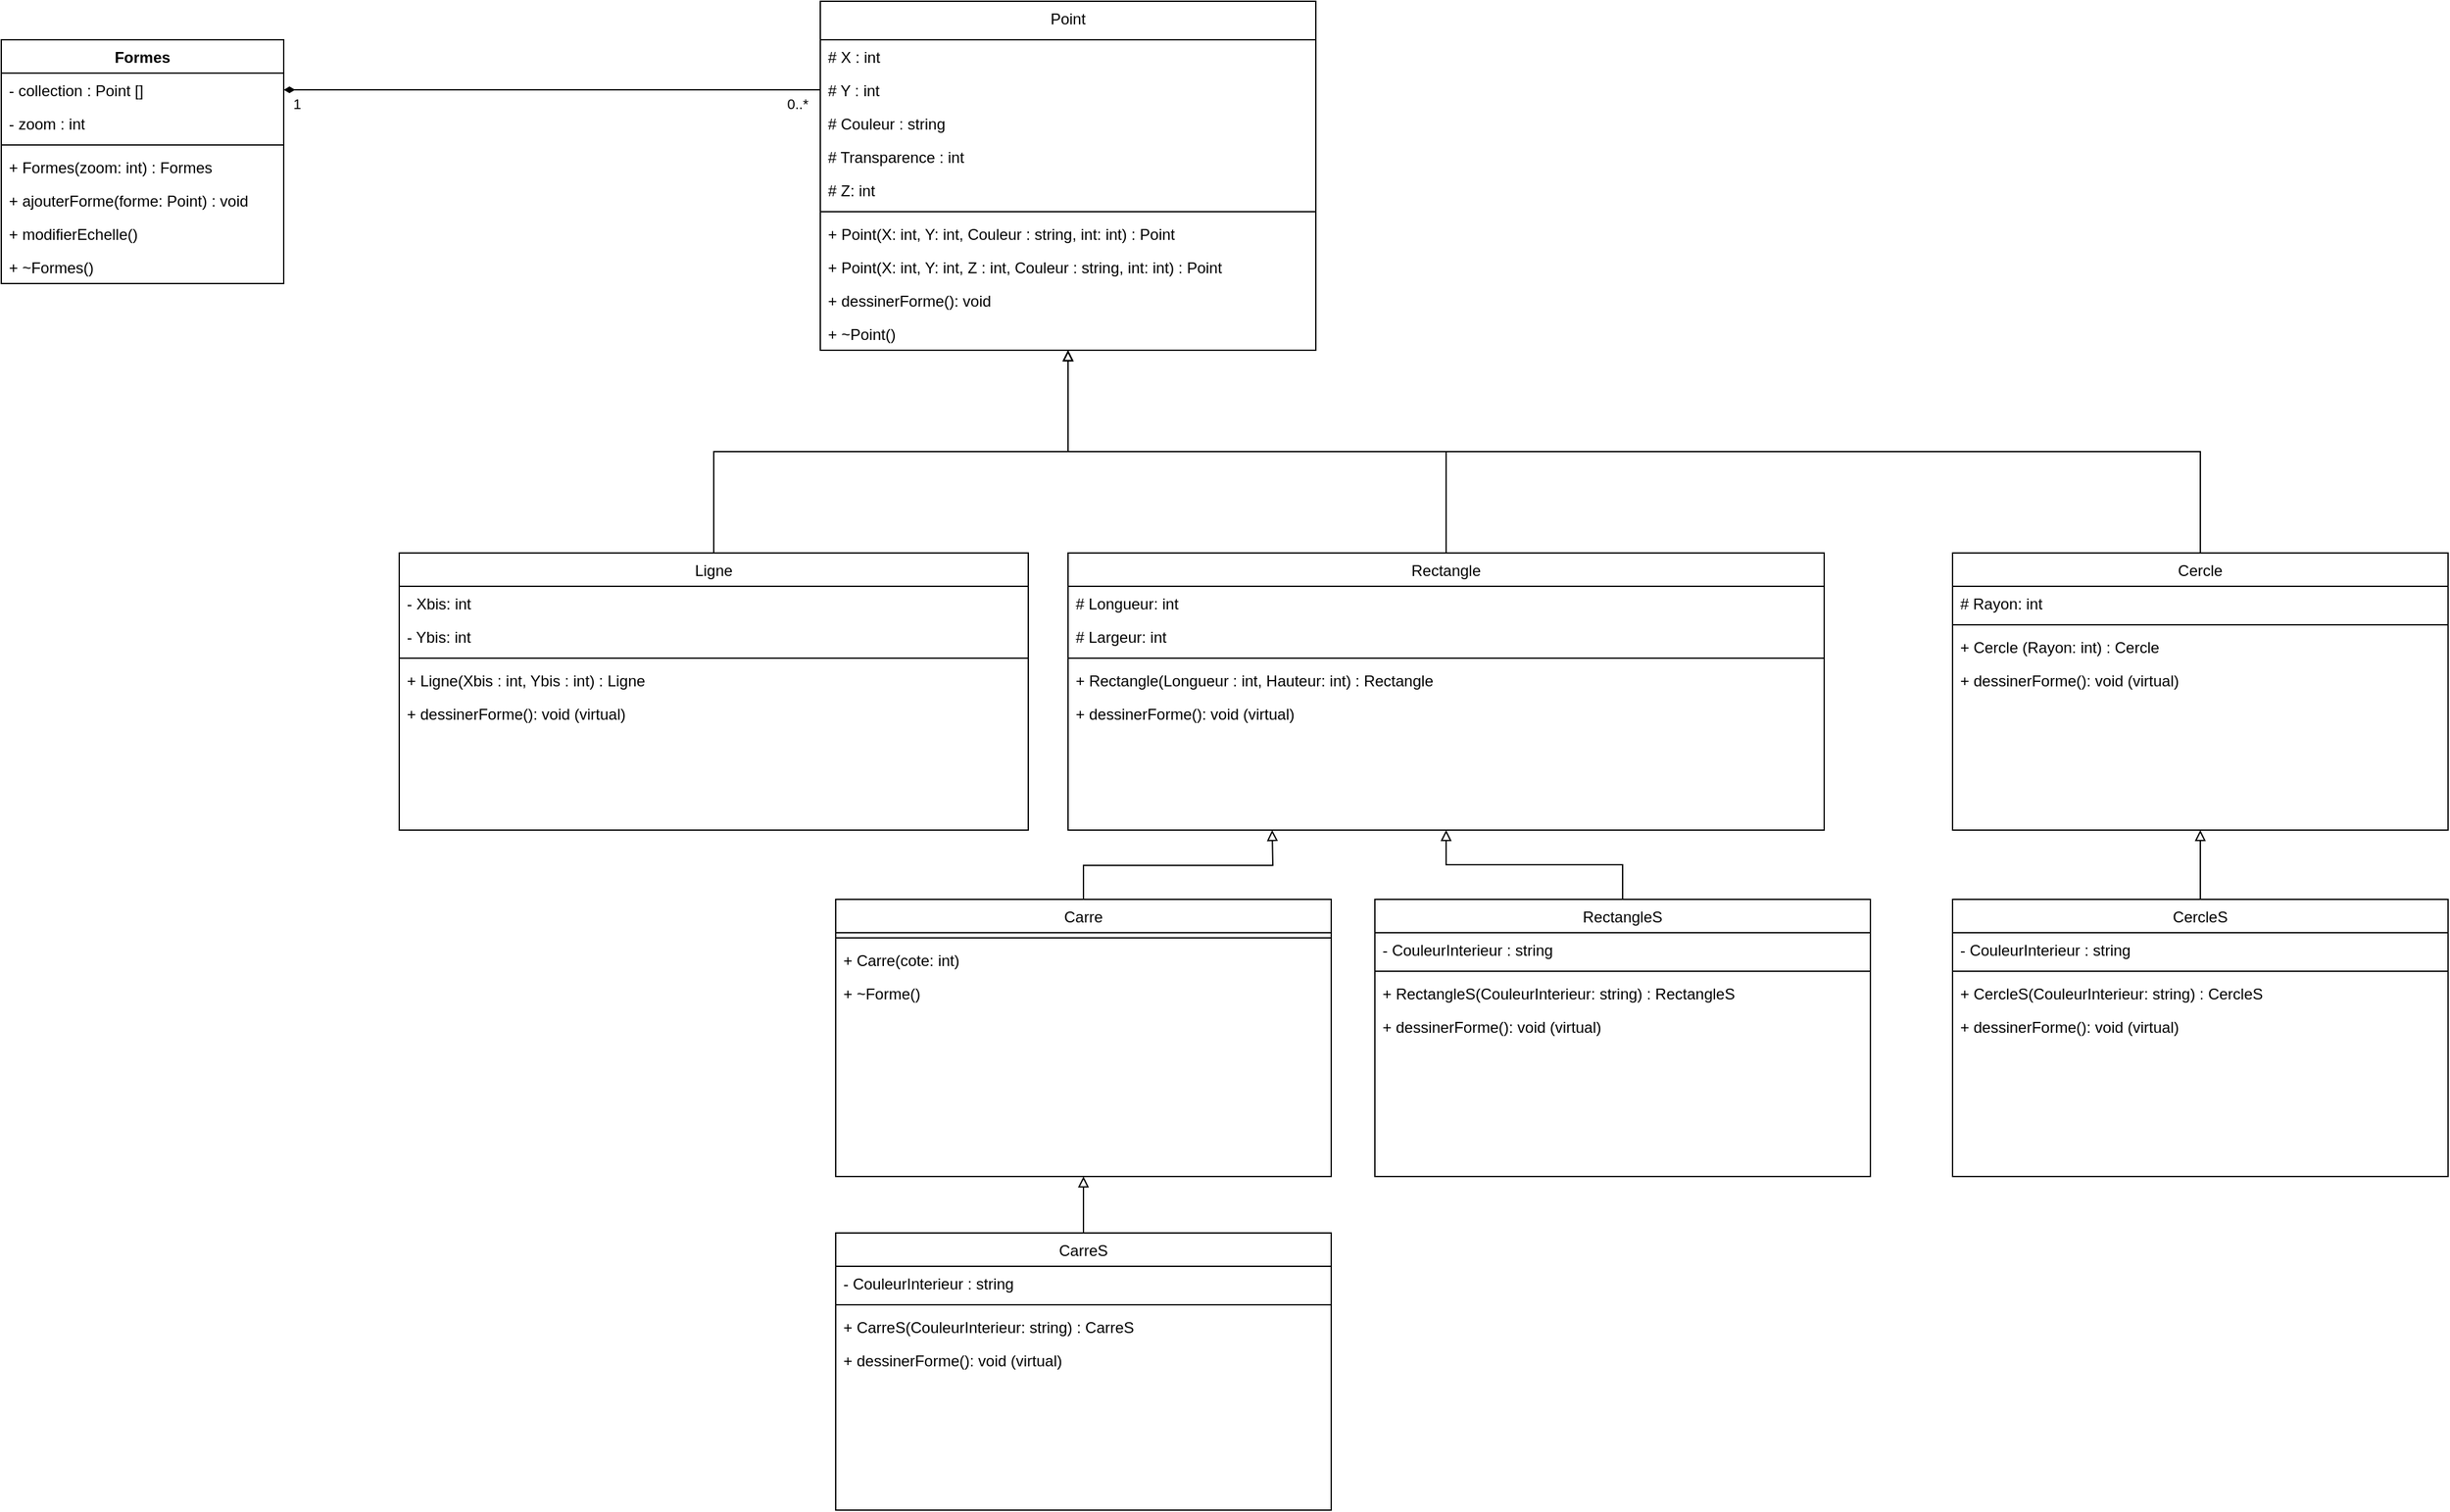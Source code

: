 <mxfile version="24.7.12">
  <diagram id="C5RBs43oDa-KdzZeNtuy" name="Page-1">
    <mxGraphModel dx="3021" dy="3540" grid="1" gridSize="10" guides="1" tooltips="1" connect="1" arrows="1" fold="1" page="1" pageScale="1" pageWidth="827" pageHeight="1169" math="0" shadow="0">
      <root>
        <mxCell id="WIyWlLk6GJQsqaUBKTNV-0" />
        <mxCell id="WIyWlLk6GJQsqaUBKTNV-1" parent="WIyWlLk6GJQsqaUBKTNV-0" />
        <mxCell id="zkfFHV4jXpPFQw0GAbJ--17" value="Point" style="swimlane;fontStyle=0;align=center;verticalAlign=top;childLayout=stackLayout;horizontal=1;startSize=30;horizontalStack=0;resizeParent=1;resizeLast=0;collapsible=1;marginBottom=0;rounded=0;shadow=0;strokeWidth=1;" parent="WIyWlLk6GJQsqaUBKTNV-1" vertex="1">
          <mxGeometry x="28" y="-1310" width="386" height="272" as="geometry">
            <mxRectangle x="550" y="140" width="160" height="26" as="alternateBounds" />
          </mxGeometry>
        </mxCell>
        <mxCell id="zkfFHV4jXpPFQw0GAbJ--18" value="# X : int" style="text;align=left;verticalAlign=top;spacingLeft=4;spacingRight=4;overflow=hidden;rotatable=0;points=[[0,0.5],[1,0.5]];portConstraint=eastwest;" parent="zkfFHV4jXpPFQw0GAbJ--17" vertex="1">
          <mxGeometry y="30" width="386" height="26" as="geometry" />
        </mxCell>
        <mxCell id="zkfFHV4jXpPFQw0GAbJ--19" value="# Y : int" style="text;align=left;verticalAlign=top;spacingLeft=4;spacingRight=4;overflow=hidden;rotatable=0;points=[[0,0.5],[1,0.5]];portConstraint=eastwest;rounded=0;shadow=0;html=0;" parent="zkfFHV4jXpPFQw0GAbJ--17" vertex="1">
          <mxGeometry y="56" width="386" height="26" as="geometry" />
        </mxCell>
        <mxCell id="zkfFHV4jXpPFQw0GAbJ--20" value="# Couleur : string" style="text;align=left;verticalAlign=top;spacingLeft=4;spacingRight=4;overflow=hidden;rotatable=0;points=[[0,0.5],[1,0.5]];portConstraint=eastwest;rounded=0;shadow=0;html=0;" parent="zkfFHV4jXpPFQw0GAbJ--17" vertex="1">
          <mxGeometry y="82" width="386" height="26" as="geometry" />
        </mxCell>
        <mxCell id="zkfFHV4jXpPFQw0GAbJ--21" value="# Transparence : int" style="text;align=left;verticalAlign=top;spacingLeft=4;spacingRight=4;overflow=hidden;rotatable=0;points=[[0,0.5],[1,0.5]];portConstraint=eastwest;rounded=0;shadow=0;html=0;" parent="zkfFHV4jXpPFQw0GAbJ--17" vertex="1">
          <mxGeometry y="108" width="386" height="26" as="geometry" />
        </mxCell>
        <mxCell id="fzu_0rbHsVR7w9InkTTL-70" value="# Z: int" style="text;align=left;verticalAlign=top;spacingLeft=4;spacingRight=4;overflow=hidden;rotatable=0;points=[[0,0.5],[1,0.5]];portConstraint=eastwest;rounded=0;shadow=0;html=0;" parent="zkfFHV4jXpPFQw0GAbJ--17" vertex="1">
          <mxGeometry y="134" width="386" height="26" as="geometry" />
        </mxCell>
        <mxCell id="zkfFHV4jXpPFQw0GAbJ--23" value="" style="line;html=1;strokeWidth=1;align=left;verticalAlign=middle;spacingTop=-1;spacingLeft=3;spacingRight=3;rotatable=0;labelPosition=right;points=[];portConstraint=eastwest;" parent="zkfFHV4jXpPFQw0GAbJ--17" vertex="1">
          <mxGeometry y="160" width="386" height="8" as="geometry" />
        </mxCell>
        <mxCell id="zkfFHV4jXpPFQw0GAbJ--24" value="+ Point(X: int, Y: int, Couleur : string, int: int) : Point" style="text;align=left;verticalAlign=top;spacingLeft=4;spacingRight=4;overflow=hidden;rotatable=0;points=[[0,0.5],[1,0.5]];portConstraint=eastwest;" parent="zkfFHV4jXpPFQw0GAbJ--17" vertex="1">
          <mxGeometry y="168" width="386" height="26" as="geometry" />
        </mxCell>
        <mxCell id="fzu_0rbHsVR7w9InkTTL-71" value="+ Point(X: int, Y: int, Z : int, Couleur : string, int: int) : Point" style="text;align=left;verticalAlign=top;spacingLeft=4;spacingRight=4;overflow=hidden;rotatable=0;points=[[0,0.5],[1,0.5]];portConstraint=eastwest;" parent="zkfFHV4jXpPFQw0GAbJ--17" vertex="1">
          <mxGeometry y="194" width="386" height="26" as="geometry" />
        </mxCell>
        <mxCell id="1MLzDRWKxAswZFtCU_EX-2" value="+ dessinerForme(): void" style="text;align=left;verticalAlign=top;spacingLeft=4;spacingRight=4;overflow=hidden;rotatable=0;points=[[0,0.5],[1,0.5]];portConstraint=eastwest;" vertex="1" parent="zkfFHV4jXpPFQw0GAbJ--17">
          <mxGeometry y="220" width="386" height="26" as="geometry" />
        </mxCell>
        <mxCell id="zkfFHV4jXpPFQw0GAbJ--25" value="+ ~Point()" style="text;align=left;verticalAlign=top;spacingLeft=4;spacingRight=4;overflow=hidden;rotatable=0;points=[[0,0.5],[1,0.5]];portConstraint=eastwest;" parent="zkfFHV4jXpPFQw0GAbJ--17" vertex="1">
          <mxGeometry y="246" width="386" height="26" as="geometry" />
        </mxCell>
        <mxCell id="fzu_0rbHsVR7w9InkTTL-94" style="edgeStyle=orthogonalEdgeStyle;rounded=0;orthogonalLoop=1;jettySize=auto;html=1;exitX=0.5;exitY=0;exitDx=0;exitDy=0;entryX=0.5;entryY=1;entryDx=0;entryDy=0;endArrow=block;endFill=0;" parent="WIyWlLk6GJQsqaUBKTNV-1" source="fzu_0rbHsVR7w9InkTTL-8" target="zkfFHV4jXpPFQw0GAbJ--17" edge="1">
          <mxGeometry relative="1" as="geometry" />
        </mxCell>
        <mxCell id="fzu_0rbHsVR7w9InkTTL-8" value="Ligne" style="swimlane;fontStyle=0;align=center;verticalAlign=top;childLayout=stackLayout;horizontal=1;startSize=26;horizontalStack=0;resizeParent=1;resizeLast=0;collapsible=1;marginBottom=0;rounded=0;shadow=0;strokeWidth=1;" parent="WIyWlLk6GJQsqaUBKTNV-1" vertex="1">
          <mxGeometry x="-300" y="-880" width="490" height="216" as="geometry">
            <mxRectangle x="550" y="140" width="160" height="26" as="alternateBounds" />
          </mxGeometry>
        </mxCell>
        <mxCell id="fzu_0rbHsVR7w9InkTTL-75" value="- Xbis: int" style="text;align=left;verticalAlign=top;spacingLeft=4;spacingRight=4;overflow=hidden;rotatable=0;points=[[0,0.5],[1,0.5]];portConstraint=eastwest;rounded=0;shadow=0;html=0;" parent="fzu_0rbHsVR7w9InkTTL-8" vertex="1">
          <mxGeometry y="26" width="490" height="26" as="geometry" />
        </mxCell>
        <mxCell id="fzu_0rbHsVR7w9InkTTL-76" value="- Ybis: int" style="text;align=left;verticalAlign=top;spacingLeft=4;spacingRight=4;overflow=hidden;rotatable=0;points=[[0,0.5],[1,0.5]];portConstraint=eastwest;rounded=0;shadow=0;html=0;" parent="fzu_0rbHsVR7w9InkTTL-8" vertex="1">
          <mxGeometry y="52" width="490" height="26" as="geometry" />
        </mxCell>
        <mxCell id="fzu_0rbHsVR7w9InkTTL-13" value="" style="line;html=1;strokeWidth=1;align=left;verticalAlign=middle;spacingTop=-1;spacingLeft=3;spacingRight=3;rotatable=0;labelPosition=right;points=[];portConstraint=eastwest;" parent="fzu_0rbHsVR7w9InkTTL-8" vertex="1">
          <mxGeometry y="78" width="490" height="8" as="geometry" />
        </mxCell>
        <mxCell id="fzu_0rbHsVR7w9InkTTL-73" value="+ Ligne(Xbis : int, Ybis : int) : Ligne" style="text;align=left;verticalAlign=top;spacingLeft=4;spacingRight=4;overflow=hidden;rotatable=0;points=[[0,0.5],[1,0.5]];portConstraint=eastwest;" parent="fzu_0rbHsVR7w9InkTTL-8" vertex="1">
          <mxGeometry y="86" width="490" height="26" as="geometry" />
        </mxCell>
        <mxCell id="1MLzDRWKxAswZFtCU_EX-3" value="+ dessinerForme(): void (virtual)" style="text;align=left;verticalAlign=top;spacingLeft=4;spacingRight=4;overflow=hidden;rotatable=0;points=[[0,0.5],[1,0.5]];portConstraint=eastwest;" vertex="1" parent="fzu_0rbHsVR7w9InkTTL-8">
          <mxGeometry y="112" width="490" height="26" as="geometry" />
        </mxCell>
        <mxCell id="fzu_0rbHsVR7w9InkTTL-95" style="edgeStyle=orthogonalEdgeStyle;rounded=0;orthogonalLoop=1;jettySize=auto;html=1;exitX=0.5;exitY=0;exitDx=0;exitDy=0;entryX=0.5;entryY=1;entryDx=0;entryDy=0;endArrow=block;endFill=0;" parent="WIyWlLk6GJQsqaUBKTNV-1" source="fzu_0rbHsVR7w9InkTTL-16" target="zkfFHV4jXpPFQw0GAbJ--17" edge="1">
          <mxGeometry relative="1" as="geometry" />
        </mxCell>
        <mxCell id="fzu_0rbHsVR7w9InkTTL-16" value="Rectangle" style="swimlane;fontStyle=0;align=center;verticalAlign=top;childLayout=stackLayout;horizontal=1;startSize=26;horizontalStack=0;resizeParent=1;resizeLast=0;collapsible=1;marginBottom=0;rounded=0;shadow=0;strokeWidth=1;" parent="WIyWlLk6GJQsqaUBKTNV-1" vertex="1">
          <mxGeometry x="221" y="-880" width="589" height="216" as="geometry">
            <mxRectangle x="550" y="140" width="160" height="26" as="alternateBounds" />
          </mxGeometry>
        </mxCell>
        <mxCell id="fzu_0rbHsVR7w9InkTTL-77" value="# Longueur: int" style="text;align=left;verticalAlign=top;spacingLeft=4;spacingRight=4;overflow=hidden;rotatable=0;points=[[0,0.5],[1,0.5]];portConstraint=eastwest;rounded=0;shadow=0;html=0;" parent="fzu_0rbHsVR7w9InkTTL-16" vertex="1">
          <mxGeometry y="26" width="589" height="26" as="geometry" />
        </mxCell>
        <mxCell id="fzu_0rbHsVR7w9InkTTL-78" value="# Largeur: int" style="text;align=left;verticalAlign=top;spacingLeft=4;spacingRight=4;overflow=hidden;rotatable=0;points=[[0,0.5],[1,0.5]];portConstraint=eastwest;rounded=0;shadow=0;html=0;" parent="fzu_0rbHsVR7w9InkTTL-16" vertex="1">
          <mxGeometry y="52" width="589" height="26" as="geometry" />
        </mxCell>
        <mxCell id="fzu_0rbHsVR7w9InkTTL-21" value="" style="line;html=1;strokeWidth=1;align=left;verticalAlign=middle;spacingTop=-1;spacingLeft=3;spacingRight=3;rotatable=0;labelPosition=right;points=[];portConstraint=eastwest;" parent="fzu_0rbHsVR7w9InkTTL-16" vertex="1">
          <mxGeometry y="78" width="589" height="8" as="geometry" />
        </mxCell>
        <mxCell id="fzu_0rbHsVR7w9InkTTL-74" value="+ Rectangle(Longueur : int, Hauteur: int) : Rectangle" style="text;align=left;verticalAlign=top;spacingLeft=4;spacingRight=4;overflow=hidden;rotatable=0;points=[[0,0.5],[1,0.5]];portConstraint=eastwest;" parent="fzu_0rbHsVR7w9InkTTL-16" vertex="1">
          <mxGeometry y="86" width="589" height="26" as="geometry" />
        </mxCell>
        <mxCell id="1MLzDRWKxAswZFtCU_EX-4" value="+ dessinerForme(): void (virtual)" style="text;align=left;verticalAlign=top;spacingLeft=4;spacingRight=4;overflow=hidden;rotatable=0;points=[[0,0.5],[1,0.5]];portConstraint=eastwest;" vertex="1" parent="fzu_0rbHsVR7w9InkTTL-16">
          <mxGeometry y="112" width="589" height="26" as="geometry" />
        </mxCell>
        <mxCell id="fzu_0rbHsVR7w9InkTTL-68" style="edgeStyle=orthogonalEdgeStyle;rounded=0;orthogonalLoop=1;jettySize=auto;html=1;exitX=0.5;exitY=0;exitDx=0;exitDy=0;entryX=0.5;entryY=1;entryDx=0;entryDy=0;endArrow=block;endFill=0;" parent="WIyWlLk6GJQsqaUBKTNV-1" source="fzu_0rbHsVR7w9InkTTL-32" target="zkfFHV4jXpPFQw0GAbJ--17" edge="1">
          <mxGeometry relative="1" as="geometry" />
        </mxCell>
        <mxCell id="fzu_0rbHsVR7w9InkTTL-32" value="Cercle" style="swimlane;fontStyle=0;align=center;verticalAlign=top;childLayout=stackLayout;horizontal=1;startSize=26;horizontalStack=0;resizeParent=1;resizeLast=0;collapsible=1;marginBottom=0;rounded=0;shadow=0;strokeWidth=1;" parent="WIyWlLk6GJQsqaUBKTNV-1" vertex="1">
          <mxGeometry x="910" y="-880" width="386" height="216" as="geometry">
            <mxRectangle x="550" y="140" width="160" height="26" as="alternateBounds" />
          </mxGeometry>
        </mxCell>
        <mxCell id="fzu_0rbHsVR7w9InkTTL-79" value="# Rayon: int" style="text;align=left;verticalAlign=top;spacingLeft=4;spacingRight=4;overflow=hidden;rotatable=0;points=[[0,0.5],[1,0.5]];portConstraint=eastwest;rounded=0;shadow=0;html=0;" parent="fzu_0rbHsVR7w9InkTTL-32" vertex="1">
          <mxGeometry y="26" width="386" height="26" as="geometry" />
        </mxCell>
        <mxCell id="fzu_0rbHsVR7w9InkTTL-37" value="" style="line;html=1;strokeWidth=1;align=left;verticalAlign=middle;spacingTop=-1;spacingLeft=3;spacingRight=3;rotatable=0;labelPosition=right;points=[];portConstraint=eastwest;" parent="fzu_0rbHsVR7w9InkTTL-32" vertex="1">
          <mxGeometry y="52" width="386" height="8" as="geometry" />
        </mxCell>
        <mxCell id="fzu_0rbHsVR7w9InkTTL-38" value="+ Cercle (Rayon: int) : Cercle" style="text;align=left;verticalAlign=top;spacingLeft=4;spacingRight=4;overflow=hidden;rotatable=0;points=[[0,0.5],[1,0.5]];portConstraint=eastwest;" parent="fzu_0rbHsVR7w9InkTTL-32" vertex="1">
          <mxGeometry y="60" width="386" height="26" as="geometry" />
        </mxCell>
        <mxCell id="1MLzDRWKxAswZFtCU_EX-5" value="+ dessinerForme(): void (virtual)" style="text;align=left;verticalAlign=top;spacingLeft=4;spacingRight=4;overflow=hidden;rotatable=0;points=[[0,0.5],[1,0.5]];portConstraint=eastwest;" vertex="1" parent="fzu_0rbHsVR7w9InkTTL-32">
          <mxGeometry y="86" width="386" height="26" as="geometry" />
        </mxCell>
        <mxCell id="fzu_0rbHsVR7w9InkTTL-82" style="edgeStyle=orthogonalEdgeStyle;rounded=0;orthogonalLoop=1;jettySize=auto;html=1;exitX=0.5;exitY=0;exitDx=0;exitDy=0;entryX=0.5;entryY=1;entryDx=0;entryDy=0;endArrow=block;endFill=0;" parent="WIyWlLk6GJQsqaUBKTNV-1" source="fzu_0rbHsVR7w9InkTTL-40" target="fzu_0rbHsVR7w9InkTTL-32" edge="1">
          <mxGeometry relative="1" as="geometry" />
        </mxCell>
        <mxCell id="fzu_0rbHsVR7w9InkTTL-40" value="CercleS" style="swimlane;fontStyle=0;align=center;verticalAlign=top;childLayout=stackLayout;horizontal=1;startSize=26;horizontalStack=0;resizeParent=1;resizeLast=0;collapsible=1;marginBottom=0;rounded=0;shadow=0;strokeWidth=1;" parent="WIyWlLk6GJQsqaUBKTNV-1" vertex="1">
          <mxGeometry x="910" y="-610" width="386" height="216" as="geometry">
            <mxRectangle x="550" y="140" width="160" height="26" as="alternateBounds" />
          </mxGeometry>
        </mxCell>
        <mxCell id="fzu_0rbHsVR7w9InkTTL-41" value="- CouleurInterieur : string" style="text;align=left;verticalAlign=top;spacingLeft=4;spacingRight=4;overflow=hidden;rotatable=0;points=[[0,0.5],[1,0.5]];portConstraint=eastwest;" parent="fzu_0rbHsVR7w9InkTTL-40" vertex="1">
          <mxGeometry y="26" width="386" height="26" as="geometry" />
        </mxCell>
        <mxCell id="fzu_0rbHsVR7w9InkTTL-45" value="" style="line;html=1;strokeWidth=1;align=left;verticalAlign=middle;spacingTop=-1;spacingLeft=3;spacingRight=3;rotatable=0;labelPosition=right;points=[];portConstraint=eastwest;" parent="fzu_0rbHsVR7w9InkTTL-40" vertex="1">
          <mxGeometry y="52" width="386" height="8" as="geometry" />
        </mxCell>
        <mxCell id="fzu_0rbHsVR7w9InkTTL-46" value="+ CercleS(CouleurInterieur: string) : CercleS" style="text;align=left;verticalAlign=top;spacingLeft=4;spacingRight=4;overflow=hidden;rotatable=0;points=[[0,0.5],[1,0.5]];portConstraint=eastwest;" parent="fzu_0rbHsVR7w9InkTTL-40" vertex="1">
          <mxGeometry y="60" width="386" height="26" as="geometry" />
        </mxCell>
        <mxCell id="1MLzDRWKxAswZFtCU_EX-7" value="+ dessinerForme(): void (virtual)" style="text;align=left;verticalAlign=top;spacingLeft=4;spacingRight=4;overflow=hidden;rotatable=0;points=[[0,0.5],[1,0.5]];portConstraint=eastwest;" vertex="1" parent="fzu_0rbHsVR7w9InkTTL-40">
          <mxGeometry y="86" width="386" height="26" as="geometry" />
        </mxCell>
        <mxCell id="fzu_0rbHsVR7w9InkTTL-81" style="edgeStyle=orthogonalEdgeStyle;rounded=0;orthogonalLoop=1;jettySize=auto;html=1;exitX=0.5;exitY=0;exitDx=0;exitDy=0;entryX=0.5;entryY=1;entryDx=0;entryDy=0;endArrow=block;endFill=0;" parent="WIyWlLk6GJQsqaUBKTNV-1" source="fzu_0rbHsVR7w9InkTTL-48" target="fzu_0rbHsVR7w9InkTTL-16" edge="1">
          <mxGeometry relative="1" as="geometry" />
        </mxCell>
        <mxCell id="fzu_0rbHsVR7w9InkTTL-48" value="RectangleS" style="swimlane;fontStyle=0;align=center;verticalAlign=top;childLayout=stackLayout;horizontal=1;startSize=26;horizontalStack=0;resizeParent=1;resizeLast=0;collapsible=1;marginBottom=0;rounded=0;shadow=0;strokeWidth=1;" parent="WIyWlLk6GJQsqaUBKTNV-1" vertex="1">
          <mxGeometry x="460" y="-610" width="386" height="216" as="geometry">
            <mxRectangle x="550" y="140" width="160" height="26" as="alternateBounds" />
          </mxGeometry>
        </mxCell>
        <mxCell id="fzu_0rbHsVR7w9InkTTL-52" value="- CouleurInterieur : string" style="text;align=left;verticalAlign=top;spacingLeft=4;spacingRight=4;overflow=hidden;rotatable=0;points=[[0,0.5],[1,0.5]];portConstraint=eastwest;rounded=0;shadow=0;html=0;" parent="fzu_0rbHsVR7w9InkTTL-48" vertex="1">
          <mxGeometry y="26" width="386" height="26" as="geometry" />
        </mxCell>
        <mxCell id="fzu_0rbHsVR7w9InkTTL-53" value="" style="line;html=1;strokeWidth=1;align=left;verticalAlign=middle;spacingTop=-1;spacingLeft=3;spacingRight=3;rotatable=0;labelPosition=right;points=[];portConstraint=eastwest;" parent="fzu_0rbHsVR7w9InkTTL-48" vertex="1">
          <mxGeometry y="52" width="386" height="8" as="geometry" />
        </mxCell>
        <mxCell id="fzu_0rbHsVR7w9InkTTL-54" value="+ RectangleS(CouleurInterieur: string) : RectangleS" style="text;align=left;verticalAlign=top;spacingLeft=4;spacingRight=4;overflow=hidden;rotatable=0;points=[[0,0.5],[1,0.5]];portConstraint=eastwest;" parent="fzu_0rbHsVR7w9InkTTL-48" vertex="1">
          <mxGeometry y="60" width="386" height="26" as="geometry" />
        </mxCell>
        <mxCell id="1MLzDRWKxAswZFtCU_EX-6" value="+ dessinerForme(): void (virtual)" style="text;align=left;verticalAlign=top;spacingLeft=4;spacingRight=4;overflow=hidden;rotatable=0;points=[[0,0.5],[1,0.5]];portConstraint=eastwest;" vertex="1" parent="fzu_0rbHsVR7w9InkTTL-48">
          <mxGeometry y="86" width="386" height="26" as="geometry" />
        </mxCell>
        <mxCell id="fzu_0rbHsVR7w9InkTTL-85" value="Formes" style="swimlane;fontStyle=1;align=center;verticalAlign=top;childLayout=stackLayout;horizontal=1;startSize=26;horizontalStack=0;resizeParent=1;resizeParentMax=0;resizeLast=0;collapsible=1;marginBottom=0;whiteSpace=wrap;html=1;" parent="WIyWlLk6GJQsqaUBKTNV-1" vertex="1">
          <mxGeometry x="-610" y="-1280" width="220" height="190" as="geometry" />
        </mxCell>
        <mxCell id="fzu_0rbHsVR7w9InkTTL-86" value="- collection : Point []" style="text;strokeColor=none;fillColor=none;align=left;verticalAlign=top;spacingLeft=4;spacingRight=4;overflow=hidden;rotatable=0;points=[[0,0.5],[1,0.5]];portConstraint=eastwest;whiteSpace=wrap;html=1;" parent="fzu_0rbHsVR7w9InkTTL-85" vertex="1">
          <mxGeometry y="26" width="220" height="26" as="geometry" />
        </mxCell>
        <mxCell id="1MLzDRWKxAswZFtCU_EX-0" value="- zoom : int" style="text;strokeColor=none;fillColor=none;align=left;verticalAlign=top;spacingLeft=4;spacingRight=4;overflow=hidden;rotatable=0;points=[[0,0.5],[1,0.5]];portConstraint=eastwest;whiteSpace=wrap;html=1;" vertex="1" parent="fzu_0rbHsVR7w9InkTTL-85">
          <mxGeometry y="52" width="220" height="26" as="geometry" />
        </mxCell>
        <mxCell id="fzu_0rbHsVR7w9InkTTL-87" value="" style="line;strokeWidth=1;fillColor=none;align=left;verticalAlign=middle;spacingTop=-1;spacingLeft=3;spacingRight=3;rotatable=0;labelPosition=right;points=[];portConstraint=eastwest;strokeColor=inherit;" parent="fzu_0rbHsVR7w9InkTTL-85" vertex="1">
          <mxGeometry y="78" width="220" height="8" as="geometry" />
        </mxCell>
        <mxCell id="fzu_0rbHsVR7w9InkTTL-88" value="+ Formes(zoom: int) : Formes&lt;div&gt;&lt;br&gt;&lt;/div&gt;" style="text;strokeColor=none;fillColor=none;align=left;verticalAlign=top;spacingLeft=4;spacingRight=4;overflow=hidden;rotatable=0;points=[[0,0.5],[1,0.5]];portConstraint=eastwest;whiteSpace=wrap;html=1;" parent="fzu_0rbHsVR7w9InkTTL-85" vertex="1">
          <mxGeometry y="86" width="220" height="26" as="geometry" />
        </mxCell>
        <mxCell id="fzu_0rbHsVR7w9InkTTL-92" value="&lt;div&gt;+ ajouterForme(forme: Point) : void&lt;/div&gt;" style="text;strokeColor=none;fillColor=none;align=left;verticalAlign=top;spacingLeft=4;spacingRight=4;overflow=hidden;rotatable=0;points=[[0,0.5],[1,0.5]];portConstraint=eastwest;whiteSpace=wrap;html=1;" parent="fzu_0rbHsVR7w9InkTTL-85" vertex="1">
          <mxGeometry y="112" width="220" height="26" as="geometry" />
        </mxCell>
        <mxCell id="1MLzDRWKxAswZFtCU_EX-1" value="&lt;div&gt;+ modifierEchelle()&lt;/div&gt;" style="text;strokeColor=none;fillColor=none;align=left;verticalAlign=top;spacingLeft=4;spacingRight=4;overflow=hidden;rotatable=0;points=[[0,0.5],[1,0.5]];portConstraint=eastwest;whiteSpace=wrap;html=1;" vertex="1" parent="fzu_0rbHsVR7w9InkTTL-85">
          <mxGeometry y="138" width="220" height="26" as="geometry" />
        </mxCell>
        <mxCell id="fzu_0rbHsVR7w9InkTTL-93" value="&lt;div&gt;+ ~Formes()&lt;/div&gt;" style="text;strokeColor=none;fillColor=none;align=left;verticalAlign=top;spacingLeft=4;spacingRight=4;overflow=hidden;rotatable=0;points=[[0,0.5],[1,0.5]];portConstraint=eastwest;whiteSpace=wrap;html=1;" parent="fzu_0rbHsVR7w9InkTTL-85" vertex="1">
          <mxGeometry y="164" width="220" height="26" as="geometry" />
        </mxCell>
        <mxCell id="fzu_0rbHsVR7w9InkTTL-89" style="edgeStyle=orthogonalEdgeStyle;rounded=0;orthogonalLoop=1;jettySize=auto;html=1;exitX=0;exitY=0.5;exitDx=0;exitDy=0;entryX=1;entryY=0.5;entryDx=0;entryDy=0;endArrow=diamondThin;endFill=1;" parent="WIyWlLk6GJQsqaUBKTNV-1" source="zkfFHV4jXpPFQw0GAbJ--19" target="fzu_0rbHsVR7w9InkTTL-86" edge="1">
          <mxGeometry relative="1" as="geometry" />
        </mxCell>
        <mxCell id="fzu_0rbHsVR7w9InkTTL-90" value="1" style="edgeLabel;html=1;align=center;verticalAlign=middle;resizable=0;points=[];" parent="fzu_0rbHsVR7w9InkTTL-89" vertex="1" connectable="0">
          <mxGeometry x="0.858" relative="1" as="geometry">
            <mxPoint x="-20" y="11" as="offset" />
          </mxGeometry>
        </mxCell>
        <mxCell id="fzu_0rbHsVR7w9InkTTL-91" value="0..*" style="edgeLabel;html=1;align=center;verticalAlign=middle;resizable=0;points=[];" parent="fzu_0rbHsVR7w9InkTTL-89" vertex="1" connectable="0">
          <mxGeometry x="0.874" y="-4" relative="1" as="geometry">
            <mxPoint x="373" y="15" as="offset" />
          </mxGeometry>
        </mxCell>
        <mxCell id="1MLzDRWKxAswZFtCU_EX-9" style="edgeStyle=orthogonalEdgeStyle;rounded=0;orthogonalLoop=1;jettySize=auto;html=1;exitX=0.5;exitY=0;exitDx=0;exitDy=0;entryX=0.25;entryY=1;entryDx=0;entryDy=0;endArrow=block;endFill=0;" edge="1" parent="WIyWlLk6GJQsqaUBKTNV-1" source="1MLzDRWKxAswZFtCU_EX-10">
          <mxGeometry relative="1" as="geometry">
            <mxPoint x="380" y="-664" as="targetPoint" />
          </mxGeometry>
        </mxCell>
        <mxCell id="1MLzDRWKxAswZFtCU_EX-10" value="Carre" style="swimlane;fontStyle=0;align=center;verticalAlign=top;childLayout=stackLayout;horizontal=1;startSize=26;horizontalStack=0;resizeParent=1;resizeLast=0;collapsible=1;marginBottom=0;rounded=0;shadow=0;strokeWidth=1;" vertex="1" parent="WIyWlLk6GJQsqaUBKTNV-1">
          <mxGeometry x="40" y="-610" width="386" height="216" as="geometry">
            <mxRectangle x="550" y="140" width="160" height="26" as="alternateBounds" />
          </mxGeometry>
        </mxCell>
        <mxCell id="1MLzDRWKxAswZFtCU_EX-11" value="" style="line;html=1;strokeWidth=1;align=left;verticalAlign=middle;spacingTop=-1;spacingLeft=3;spacingRight=3;rotatable=0;labelPosition=right;points=[];portConstraint=eastwest;" vertex="1" parent="1MLzDRWKxAswZFtCU_EX-10">
          <mxGeometry y="26" width="386" height="8" as="geometry" />
        </mxCell>
        <mxCell id="1MLzDRWKxAswZFtCU_EX-12" value="+ Carre(cote: int)" style="text;align=left;verticalAlign=top;spacingLeft=4;spacingRight=4;overflow=hidden;rotatable=0;points=[[0,0.5],[1,0.5]];portConstraint=eastwest;" vertex="1" parent="1MLzDRWKxAswZFtCU_EX-10">
          <mxGeometry y="34" width="386" height="26" as="geometry" />
        </mxCell>
        <mxCell id="1MLzDRWKxAswZFtCU_EX-13" value="+ ~Forme()" style="text;align=left;verticalAlign=top;spacingLeft=4;spacingRight=4;overflow=hidden;rotatable=0;points=[[0,0.5],[1,0.5]];portConstraint=eastwest;" vertex="1" parent="1MLzDRWKxAswZFtCU_EX-10">
          <mxGeometry y="60" width="386" height="26" as="geometry" />
        </mxCell>
        <mxCell id="1MLzDRWKxAswZFtCU_EX-14" style="edgeStyle=orthogonalEdgeStyle;rounded=0;orthogonalLoop=1;jettySize=auto;html=1;exitX=0.5;exitY=0;exitDx=0;exitDy=0;entryX=0.5;entryY=1;entryDx=0;entryDy=0;endArrow=block;endFill=0;" edge="1" parent="WIyWlLk6GJQsqaUBKTNV-1" source="1MLzDRWKxAswZFtCU_EX-15" target="1MLzDRWKxAswZFtCU_EX-10">
          <mxGeometry relative="1" as="geometry" />
        </mxCell>
        <mxCell id="1MLzDRWKxAswZFtCU_EX-15" value="CarreS" style="swimlane;fontStyle=0;align=center;verticalAlign=top;childLayout=stackLayout;horizontal=1;startSize=26;horizontalStack=0;resizeParent=1;resizeLast=0;collapsible=1;marginBottom=0;rounded=0;shadow=0;strokeWidth=1;" vertex="1" parent="WIyWlLk6GJQsqaUBKTNV-1">
          <mxGeometry x="40" y="-350" width="386" height="216" as="geometry">
            <mxRectangle x="550" y="140" width="160" height="26" as="alternateBounds" />
          </mxGeometry>
        </mxCell>
        <mxCell id="1MLzDRWKxAswZFtCU_EX-16" value="- CouleurInterieur : string" style="text;align=left;verticalAlign=top;spacingLeft=4;spacingRight=4;overflow=hidden;rotatable=0;points=[[0,0.5],[1,0.5]];portConstraint=eastwest;rounded=0;shadow=0;html=0;" vertex="1" parent="1MLzDRWKxAswZFtCU_EX-15">
          <mxGeometry y="26" width="386" height="26" as="geometry" />
        </mxCell>
        <mxCell id="1MLzDRWKxAswZFtCU_EX-17" value="" style="line;html=1;strokeWidth=1;align=left;verticalAlign=middle;spacingTop=-1;spacingLeft=3;spacingRight=3;rotatable=0;labelPosition=right;points=[];portConstraint=eastwest;" vertex="1" parent="1MLzDRWKxAswZFtCU_EX-15">
          <mxGeometry y="52" width="386" height="8" as="geometry" />
        </mxCell>
        <mxCell id="1MLzDRWKxAswZFtCU_EX-18" value="+ CarreS(CouleurInterieur: string) : CarreS" style="text;align=left;verticalAlign=top;spacingLeft=4;spacingRight=4;overflow=hidden;rotatable=0;points=[[0,0.5],[1,0.5]];portConstraint=eastwest;" vertex="1" parent="1MLzDRWKxAswZFtCU_EX-15">
          <mxGeometry y="60" width="386" height="26" as="geometry" />
        </mxCell>
        <mxCell id="1MLzDRWKxAswZFtCU_EX-19" value="+ dessinerForme(): void (virtual)" style="text;align=left;verticalAlign=top;spacingLeft=4;spacingRight=4;overflow=hidden;rotatable=0;points=[[0,0.5],[1,0.5]];portConstraint=eastwest;" vertex="1" parent="1MLzDRWKxAswZFtCU_EX-15">
          <mxGeometry y="86" width="386" height="26" as="geometry" />
        </mxCell>
      </root>
    </mxGraphModel>
  </diagram>
</mxfile>
